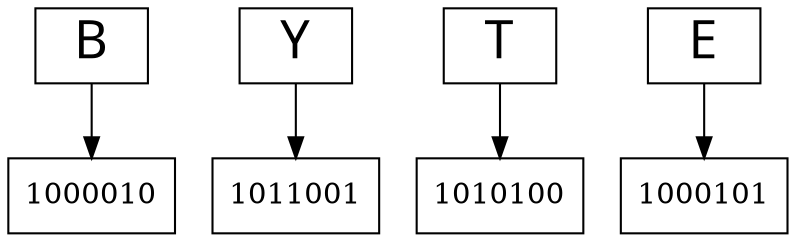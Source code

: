 digraph G {
    node [shape=box];
    B [label=<<FONT POINT-SIZE="25" FACE="boldfontname">B</FONT>>];
    Y [label=<<FONT POINT-SIZE="25" FACE="boldfontname">Y</FONT>>];
    T [label=<<FONT POINT-SIZE="25" FACE="boldfontname">T</FONT>>];
    E [label=<<FONT POINT-SIZE="25" FACE="boldfontname">E</FONT>>];
    {rank=same; B  Y  T  E}

    B -> "1000010";
    Y -> "1011001";
    T -> "1010100";
    E -> "1000101";
}